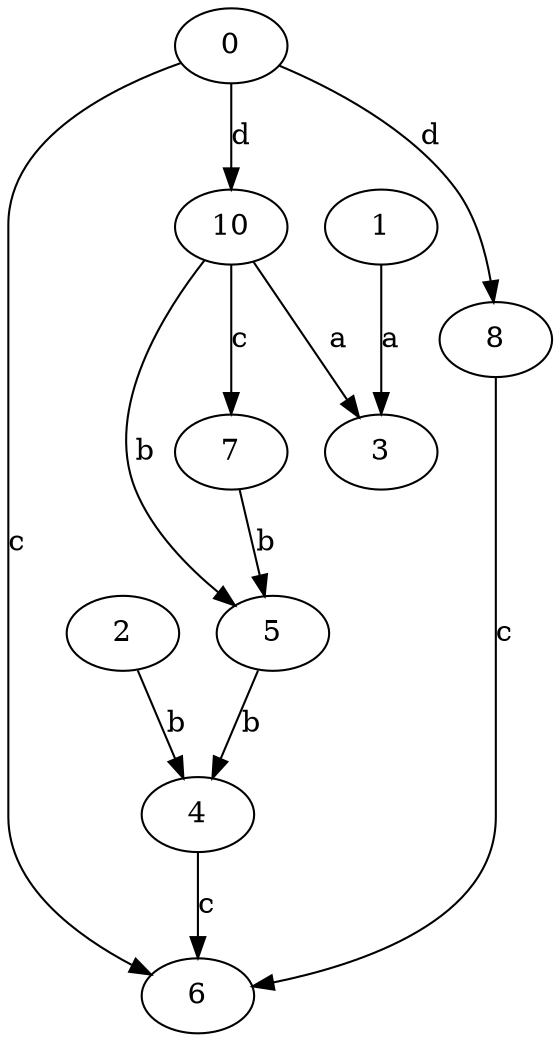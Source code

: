 strict digraph  {
0;
1;
2;
3;
4;
5;
6;
7;
8;
10;
0 -> 6  [label=c];
0 -> 8  [label=d];
0 -> 10  [label=d];
1 -> 3  [label=a];
2 -> 4  [label=b];
4 -> 6  [label=c];
5 -> 4  [label=b];
7 -> 5  [label=b];
8 -> 6  [label=c];
10 -> 3  [label=a];
10 -> 5  [label=b];
10 -> 7  [label=c];
}
